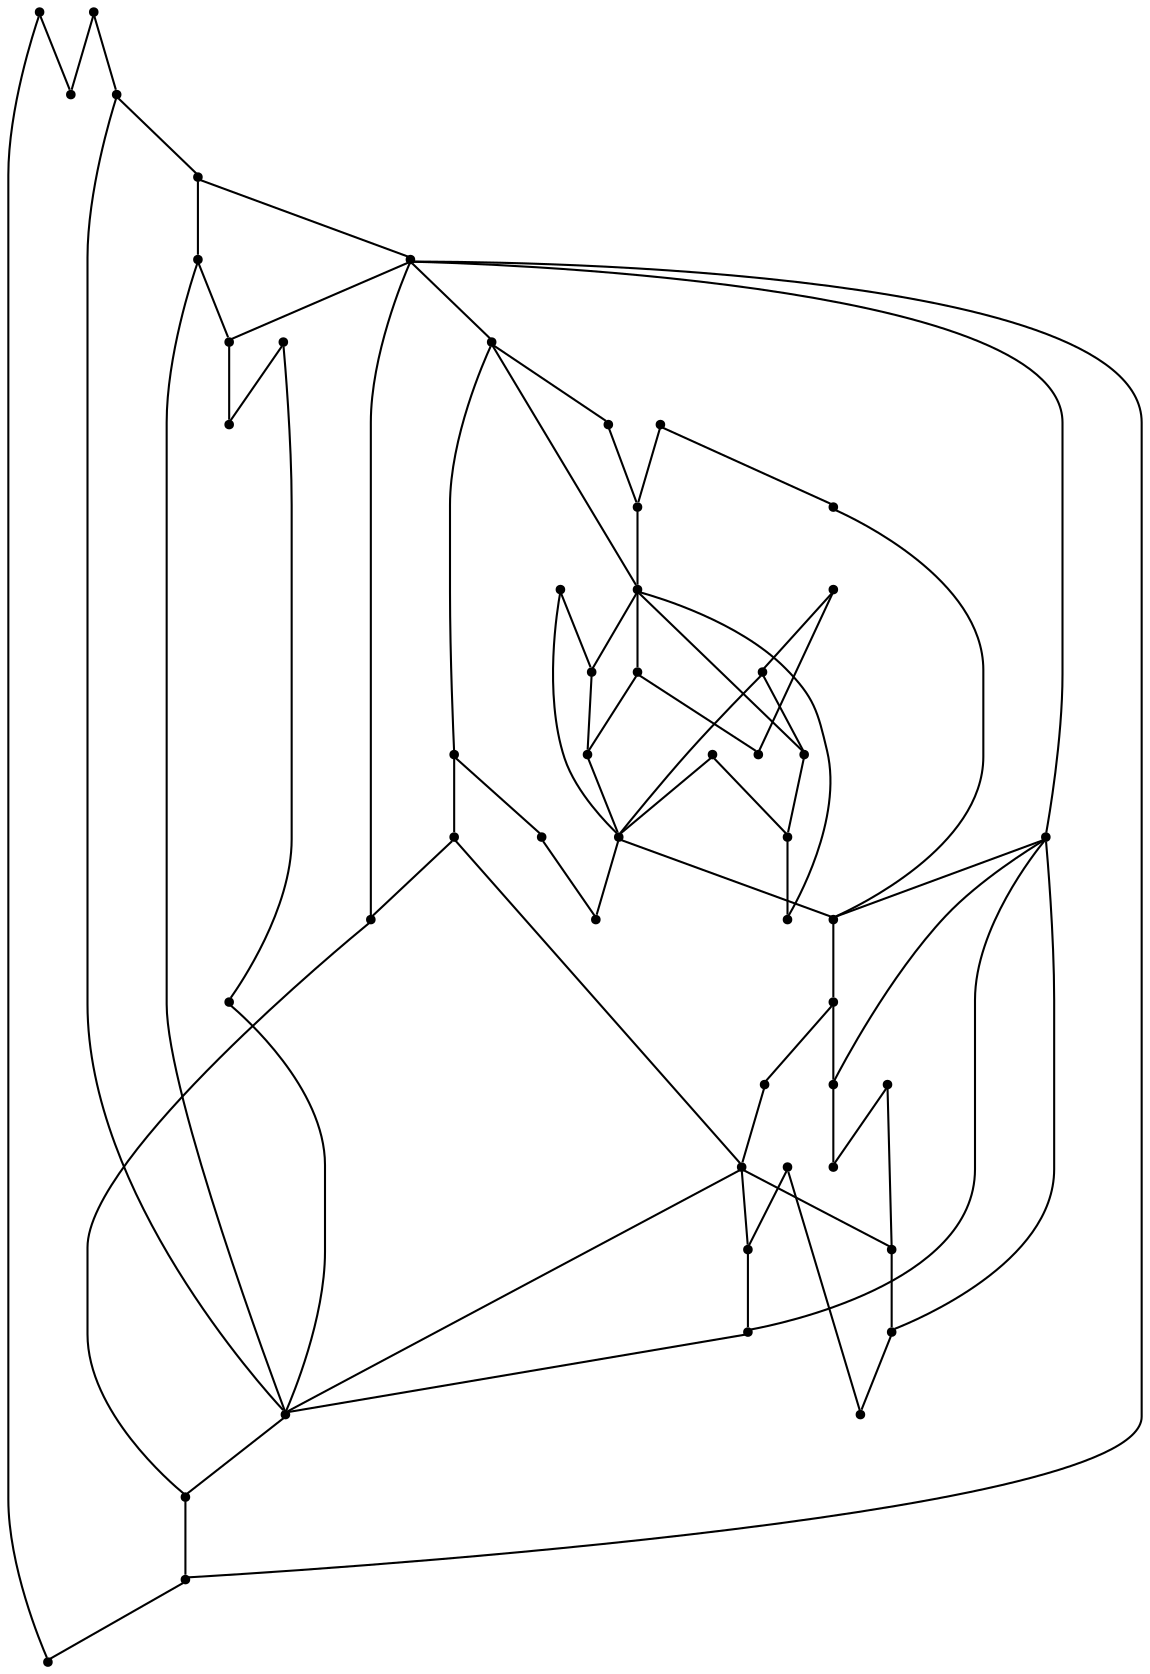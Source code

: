 graph {
  node [shape=point,comment="{\"directed\":false,\"doi\":\"10.1007/3-540-46648-7_2\",\"figure\":\"? (11)\"}"]

  v0 [pos="619.0773843307501,966.2421798029493"]
  v1 [pos="427.3034205037819,966.2421798029493"]
  v2 [pos="858.8573582933642,1398.3160262670267"]
  v3 [pos="811.1013930802161,1302.2995735489026"]
  v4 [pos="811.1013930802161,1206.2832162145191"]
  v5 [pos="715.0893887054832,1350.3078634971253"]
  v6 [pos="811.1013930802161,1110.2667952909753"]
  v7 [pos="811.1013930802162,1062.2586007264933"]
  v8 [pos="811.1013930802161,966.2421798029493"]
  v9 [pos="811.1013930802161,1158.274958060877"]
  v10 [pos="811.1013930802161,1254.2914107790011"]
  v11 [pos="763.0953749962908,966.2421798029493"]
  v12 [pos="763.0953749962908,918.2339534438872"]
  v13 [pos="763.0953749962908,1110.2667952909753"]
  v14 [pos="763.0953749962908,1158.274958060877"]
  v15 [pos="763.0953749962908,1206.2832162145191"]
  v16 [pos="763.0953749962908,1254.2914107790011"]
  v17 [pos="715.0893887054832,918.2339534438872"]
  v18 [pos="715.0893887054832,966.2421798029493"]
  v19 [pos="715.8394678350205,1061.2583750282718"]
  v20 [pos="715.0893887054832,1206.2832162145191"]
  v21 [pos="715.0893887054832,1302.2995735489026"]
  v22 [pos="667.0833706215577,1302.2995735489026"]
  v23 [pos="667.0833706215577,1110.2667952909753"]
  v24 [pos="619.0773843307501,1014.2503425728512"]
  v25 [pos="618.8273473565317,1205.5330548894979"]
  v26 [pos="619.0773843307501,1158.274958060877"]
  v27 [pos="619.3274054084096,1254.2914107790011"]
  v28 [pos="571.3214032210432,1014.2503425728512"]
  v29 [pos="571.3214032210432,966.2421798029493"]
  v30 [pos="570.8213292726064,1205.5330548894979"]
  v31 [pos="570.8213292726064,1253.2912804645198"]
  v32 [pos="571.3214032210432,1350.3078634971253"]
  v33 [pos="523.0653640594583,1110.2667952909753"]
  v34 [pos="522.8153350335193,1253.5413130431402"]
  v35 [pos="522.8153350335193,1205.5330548894979"]
  v36 [pos="283.78547994183975,870.2257270848252"]
  v37 [pos="475.30940679458956,1254.2914107790011"]
  v38 [pos="475.30940679458956,966.2421798029493"]
  v39 [pos="475.30940679458956,918.2339534438872"]
  v40 [pos="474.8093487427117,1205.5330548894979"]
  v41 [pos="427.3034205037819,1254.2914107790011"]
  v42 [pos="427.3034205037819,918.2339534438872"]
  v43 [pos="427.3034205037819,1302.2995735489026"]
  v44 [pos="379.2974024198566,966.4922123815695"]
  v45 [pos="379.2974024198566,1062.2586007264933"]
  v46 [pos="379.2974024198566,1110.2667952909753"]
  v47 [pos="379.2974024198566,1158.274958060877"]
  v48 [pos="379.2974024198566,1254.2914107790011"]
  v49 [pos="379.2974024198566,1350.3078634971253"]
  v50 [pos="331.04138710311,1254.2914107790011"]
  v51 [pos="331.04138710311,1110.2667952909753"]

  v0 -- v36 [id="-1",pos="619.0773843307501,966.2421798029493 603.075383601628,950.489491458269 591.0738631840878,937.4872886567323 571.0713503502659,927.485476798639 551.0689011026795,917.4837921188662 526.0657441638433,911.4827558753384 504.06299912250995,908.4822377535745 283.78547994183975,870.2257270848252 283.78547994183975,870.2257270848252 283.78547994183975,870.2257270848252"]
  v36 -- v2 [id="-2",pos="283.78547994183975,870.2257270848252 283.03536901918466,1350.5578960757455 283.03536901918466,1350.5578960757455 283.03536901918466,1350.5578960757455 283.03536901918466,1365.560486684565 282.0352529154289,1376.5623016788188 293.03662543609556,1388.5643741658744 304.0379979567623,1399.566189160128 315.039370477429,1398.5660588456471 331.04138710311,1398.5660588456471 858.8573582933642,1398.3160262670267 858.8573582933642,1398.3160262670267 858.8573582933642,1398.3160262670267"]
  v36 -- v42 [id="-3",pos="283.78547994183975,870.2257270848252 427.3034205037819,918.2339534438872 427.3034205037819,918.2339534438872 427.3034205037819,918.2339534438872"]
  v51 -- v46 [id="-4",pos="331.04138710311,1110.2667952909753 379.2974024198566,1110.2667952909753 379.2974024198566,1110.2667952909753 379.2974024198566,1110.2667952909753"]
  v51 -- v47 [id="-5",pos="331.04138710311,1110.2667952909753 379.2974024198566,1158.274958060877 379.2974024198566,1158.274958060877 379.2974024198566,1158.274958060877"]
  v51 -- v50 [id="-6",pos="331.04138710311,1110.2667952909753 331.04138710311,1254.2914107790011 331.04138710311,1254.2914107790011 331.04138710311,1254.2914107790011"]
  v49 -- v48 [id="-22",pos="379.2974024198566,1350.3078634971253 379.2974024198566,1254.2914107790011 379.2974024198566,1254.2914107790011 379.2974024198566,1254.2914107790011"]
  v49 -- v32 [id="-23",pos="379.2974024198566,1350.3078634971253 571.3214032210432,1350.3078634971253 571.3214032210432,1350.3078634971253 571.3214032210432,1350.3078634971253"]
  v48 -- v47 [id="-25",pos="379.2974024198566,1254.2914107790011 379.2974024198566,1158.274958060877 379.2974024198566,1158.274958060877 379.2974024198566,1158.274958060877"]
  v47 -- v30 [id="-27",pos="379.2974024198566,1158.274958060877 570.8213292726064,1205.5330548894979 570.8213292726064,1205.5330548894979 570.8213292726064,1205.5330548894979"]
  v47 -- v41 [id="-28",pos="379.2974024198566,1158.274958060877 427.3034205037819,1254.2914107790011 427.3034205037819,1254.2914107790011 427.3034205037819,1254.2914107790011"]
  v47 -- v40 [id="-29",pos="379.2974024198566,1158.274958060877 474.8093487427117,1205.5330548894979 474.8093487427117,1205.5330548894979 474.8093487427117,1205.5330548894979"]
  v47 -- v26 [id="-30",pos="379.2974024198566,1158.274958060877 619.0773843307501,1158.274958060877 619.0773843307501,1158.274958060877 619.0773843307501,1158.274958060877"]
  v46 -- v33 [id="-31",pos="379.2974024198566,1110.2667952909753 523.0653640594583,1110.2667952909753 523.0653640594583,1110.2667952909753 523.0653640594583,1110.2667952909753"]
  v46 -- v45 [id="-32",pos="379.2974024198566,1110.2667952909753 379.2974024198566,1062.2586007264933 379.2974024198566,1062.2586007264933 379.2974024198566,1062.2586007264933"]
  v45 -- v44 [id="-34",pos="379.2974024198566,1062.2586007264933 379.2974024198566,966.4922123815695 379.2974024198566,966.4922123815695 379.2974024198566,966.4922123815695"]
  v45 -- v19 [id="-35",pos="379.2974024198566,1062.2586007264933 715.8394678350205,1061.2583750282718 715.8394678350205,1061.2583750282718 715.8394678350205,1061.2583750282718"]
  v44 -- v1 [id="-37",pos="379.2974024198566,966.4922123815695 427.3034205037819,966.2421798029493 427.3034205037819,966.2421798029493 427.3034205037819,966.2421798029493"]
  v43 -- v22 [id="-46",pos="427.3034205037819,1302.2995735489026 667.0833706215577,1302.2995735489026 667.0833706215577,1302.2995735489026 667.0833706215577,1302.2995735489026"]
  v43 -- v41 [id="-47",pos="427.3034205037819,1302.2995735489026 427.3034205037819,1254.2914107790011 427.3034205037819,1254.2914107790011 427.3034205037819,1254.2914107790011"]
  v1 -- v42 [id="-49",pos="427.3034205037819,966.2421798029493 427.3034205037819,918.2339534438872 427.3034205037819,918.2339534438872 427.3034205037819,918.2339534438872"]
  v42 -- v39 [id="-51",pos="427.3034205037819,918.2339534438872 475.30940679458956,918.2339534438872 475.30940679458956,918.2339534438872 475.30940679458956,918.2339534438872"]
  v41 -- v37 [id="-52",pos="427.3034205037819,1254.2914107790011 475.30940679458956,1254.2914107790011 475.30940679458956,1254.2914107790011 475.30940679458956,1254.2914107790011"]
  v37 -- v22 [id="-60",pos="475.30940679458956,1254.2914107790011 667.0833706215577,1302.2995735489026 667.0833706215577,1302.2995735489026 667.0833706215577,1302.2995735489026"]
  v40 -- v35 [id="-62",pos="474.8093487427117,1205.5330548894979 522.8153350335193,1205.5330548894979 522.8153350335193,1205.5330548894979 522.8153350335193,1205.5330548894979"]
  v40 -- v37 [id="-63",pos="474.8093487427117,1205.5330548894979 475.30940679458956,1254.2914107790011 475.30940679458956,1254.2914107790011 475.30940679458956,1254.2914107790011"]
  v7 -- v1 [id="-64",pos="811.1013930802162,1062.2586007264933 475.0593777686506,1023.5019295167631 475.0593777686506,1023.5019295167631 475.0593777686506,1023.5019295167631 459.05739293608735,1020.5014113949992 447.0558725185471,1016.5007629587542 437.0546161016362,1004.4986904716986 427.053391477843,992.4966179846429 427.053391477843,982.4949333048701 427.3034205037819,966.2421798029493"]
  v38 -- v29 [id="-65",pos="475.30940679458956,966.2421798029493 571.3214032210432,966.2421798029493 571.3214032210432,966.2421798029493 571.3214032210432,966.2421798029493"]
  v36 -- v44 [id="-67",pos="283.78547994183975,870.2257270848252 379.2974024198566,966.4922123815695 379.2974024198566,966.4922123815695 379.2974024198566,966.4922123815695"]
  v34 -- v35 [id="-73",pos="522.8153350335193,1253.5413130431402 522.8153350335193,1205.5330548894979 522.8153350335193,1205.5330548894979 522.8153350335193,1205.5330548894979"]
  v34 -- v31 [id="-74",pos="522.8153350335193,1253.5413130431402 570.8213292726064,1253.2912804645198 570.8213292726064,1253.2912804645198 570.8213292726064,1253.2912804645198"]
  v33 -- v23 [id="-76",pos="523.0653640594583,1110.2667952909753 667.0833706215577,1110.2667952909753 667.0833706215577,1110.2667952909753 667.0833706215577,1110.2667952909753"]
  v32 -- v5 [id="-87",pos="571.3214032210432,1350.3078634971253 715.0893887054832,1350.3078634971253 715.0893887054832,1350.3078634971253 715.0893887054832,1350.3078634971253"]
  v31 -- v30 [id="-88",pos="570.8213292726064,1253.2912804645198 570.8213292726064,1205.5330548894979 570.8213292726064,1205.5330548894979 570.8213292726064,1205.5330548894979"]
  v31 -- v22 [id="-89",pos="570.8213292726064,1253.2912804645198 667.0833706215577,1302.2995735489026 667.0833706215577,1302.2995735489026 667.0833706215577,1302.2995735489026"]
  v30 -- v25 [id="-91",pos="570.8213292726064,1205.5330548894979 618.8273473565317,1205.5330548894979 618.8273473565317,1205.5330548894979 618.8273473565317,1205.5330548894979"]
  v28 -- v24 [id="-92",pos="571.3214032210432,1014.2503425728512 619.0773843307501,1014.2503425728512 619.0773843307501,1014.2503425728512 619.0773843307501,1014.2503425728512"]
  v28 -- v29 [id="-93",pos="571.3214032210432,1014.2503425728512 571.3214032210432,966.2421798029493 571.3214032210432,966.2421798029493 571.3214032210432,966.2421798029493"]
  v27 -- v22 [id="-106",pos="619.3274054084096,1254.2914107790011 667.0833706215577,1302.2995735489026 667.0833706215577,1302.2995735489026 667.0833706215577,1302.2995735489026"]
  v27 -- v25 [id="-107",pos="619.3274054084096,1254.2914107790011 618.8273473565317,1205.5330548894979 618.8273473565317,1205.5330548894979 618.8273473565317,1205.5330548894979"]
  v25 -- v26 [id="-109",pos="618.8273473565317,1205.5330548894979 619.0773843307501,1158.274958060877 619.0773843307501,1158.274958060877 619.0773843307501,1158.274958060877"]
  v24 -- v0 [id="-111",pos="619.0773843307501,1014.2503425728512 619.0773843307501,966.2421798029493 619.0773843307501,966.2421798029493 619.0773843307501,966.2421798029493"]
  v24 -- v7 [id="-112",pos="619.0773843307501,1014.2503425728512 811.1013930802162,1062.2586007264933 811.1013930802162,1062.2586007264933 811.1013930802162,1062.2586007264933"]
  v0 -- v18 [id="-114",pos="619.0773843307501,966.2421798029493 715.0893887054832,966.2421798029493 715.0893887054832,966.2421798029493 715.0893887054832,966.2421798029493"]
  v22 -- v5 [id="-126",pos="667.0833706215577,1302.2995735489026 715.0893887054832,1350.3078634971253 715.0893887054832,1350.3078634971253 715.0893887054832,1350.3078634971253"]
  v22 -- v23 [id="-127",pos="667.0833706215577,1302.2995735489026 667.0833706215577,1110.2667952909753 667.0833706215577,1110.2667952909753 667.0833706215577,1110.2667952909753"]
  v5 -- v21 [id="-143",pos="715.0893887054832,1350.3078634971253 715.0893887054832,1302.2995735489026 715.0893887054832,1302.2995735489026 715.0893887054832,1302.2995735489026"]
  v21 -- v3 [id="-145",pos="715.0893887054832,1302.2995735489026 811.1013930802161,1302.2995735489026 811.1013930802161,1302.2995735489026 811.1013930802161,1302.2995735489026"]
  v21 -- v20 [id="-146",pos="715.0893887054832,1302.2995735489026 715.0893887054832,1206.2832162145191 715.0893887054832,1206.2832162145191 715.0893887054832,1206.2832162145191"]
  v20 -- v19 [id="-148",pos="715.0893887054832,1206.2832162145191 715.8394678350205,1061.2583750282718 715.8394678350205,1061.2583750282718 715.8394678350205,1061.2583750282718"]
  v19 -- v13 [id="-150",pos="715.8394678350205,1061.2583750282718 763.0953749962908,1110.2667952909753 763.0953749962908,1110.2667952909753 763.0953749962908,1110.2667952909753"]
  v19 -- v15 [id="-151",pos="715.8394678350205,1061.2583750282718 763.0953749962908,1206.2832162145191 763.0953749962908,1206.2832162145191 763.0953749962908,1206.2832162145191"]
  v19 -- v7 [id="-152",pos="715.8394678350205,1061.2583750282718 811.1013930802162,1062.2586007264933 811.1013930802162,1062.2586007264933 811.1013930802162,1062.2586007264933"]
  v18 -- v7 [id="-153",pos="715.0893887054832,966.2421798029493 811.1013930802162,1062.2586007264933 811.1013930802162,1062.2586007264933 811.1013930802162,1062.2586007264933"]
  v18 -- v17 [id="-154",pos="715.0893887054832,966.2421798029493 715.0893887054832,918.2339534438872 715.0893887054832,918.2339534438872 715.0893887054832,918.2339534438872"]
  v17 -- v12 [id="-156",pos="715.0893887054832,918.2339534438872 763.0953749962908,918.2339534438872 763.0953749962908,918.2339534438872 763.0953749962908,918.2339534438872"]
  v16 -- v15 [id="-165",pos="763.0953749962908,1254.2914107790011 763.0953749962908,1206.2832162145191 763.0953749962908,1206.2832162145191 763.0953749962908,1206.2832162145191"]
  v16 -- v10 [id="-166",pos="763.0953749962908,1254.2914107790011 811.1013930802161,1254.2914107790011 811.1013930802161,1254.2914107790011 811.1013930802161,1254.2914107790011"]
  v15 -- v4 [id="-168",pos="763.0953749962908,1206.2832162145191 811.1013930802161,1206.2832162145191 811.1013930802161,1206.2832162145191 811.1013930802161,1206.2832162145191"]
  v14 -- v9 [id="-170",pos="763.0953749962908,1158.274958060877 811.1013930802161,1158.274958060877 811.1013930802161,1158.274958060877 811.1013930802161,1158.274958060877"]
  v14 -- v13 [id="-171",pos="763.0953749962908,1158.274958060877 763.0953749962908,1110.2667952909753 763.0953749962908,1110.2667952909753 763.0953749962908,1110.2667952909753"]
  v13 -- v6 [id="-173",pos="763.0953749962908,1110.2667952909753 811.1013930802161,1110.2667952909753 811.1013930802161,1110.2667952909753 811.1013930802161,1110.2667952909753"]
  v11 -- v12 [id="-174",pos="763.0953749962908,966.2421798029493 763.0953749962908,918.2339534438872 763.0953749962908,918.2339534438872 763.0953749962908,918.2339534438872"]
  v11 -- v8 [id="-175",pos="763.0953749962908,966.2421798029493 811.1013930802161,966.2421798029493 811.1013930802161,966.2421798029493 811.1013930802161,966.2421798029493"]
  v3 -- v10 [id="-200",pos="811.1013930802161,1302.2995735489026 811.1013930802161,1254.2914107790011 811.1013930802161,1254.2914107790011 811.1013930802161,1254.2914107790011"]
  v4 -- v9 [id="-202",pos="811.1013930802161,1206.2832162145191 811.1013930802161,1158.274958060877 811.1013930802161,1158.274958060877 811.1013930802161,1158.274958060877"]
  v6 -- v7 [id="-204",pos="811.1013930802161,1110.2667952909753 811.1013930802162,1062.2586007264933 811.1013930802162,1062.2586007264933 811.1013930802162,1062.2586007264933"]
  v8 -- v7 [id="-207",pos="811.1013930802161,966.2421798029493 811.1013930802162,1062.2586007264933 811.1013930802162,1062.2586007264933 811.1013930802162,1062.2586007264933"]
  v2 -- v6 [id="-218",pos="858.8573582933642,1398.3160262670267 811.1013930802161,1110.2667952909753 811.1013930802161,1110.2667952909753 811.1013930802161,1110.2667952909753"]
  v2 -- v5 [id="-219",pos="858.8573582933642,1398.3160262670267 715.0893887054832,1350.3078634971253 715.0893887054832,1350.3078634971253 715.0893887054832,1350.3078634971253"]
  v2 -- v4 [id="-220",pos="858.8573582933642,1398.3160262670267 811.1013930802161,1206.2832162145191 811.1013930802161,1206.2832162145191 811.1013930802161,1206.2832162145191"]
  v2 -- v3 [id="-222",pos="858.8573582933642,1398.3160262670267 811.1013930802161,1302.2995735489026 811.1013930802161,1302.2995735489026 811.1013930802161,1302.2995735489026"]
  v36 -- v17 [id="-224",pos="283.78547994183975,870.2257270848252 715.0893887054832,918.2339534438872 715.0893887054832,918.2339534438872 715.0893887054832,918.2339534438872"]
  v50 -- v48 [id="-225",pos="331.04138710311,1254.2914107790011 379.2974024198566,1254.2914107790011 379.2974024198566,1254.2914107790011 379.2974024198566,1254.2914107790011"]
  v38 -- v39 [id="-227",pos="475.30940679458956,966.2421798029493 475.30940679458956,918.2339534438872 475.30940679458956,918.2339534438872 475.30940679458956,918.2339534438872"]
  v36 -- v51 [id="-228",pos="283.78547994183975,870.2257270848252 331.04138710311,1110.2667952909753 331.04138710311,1110.2667952909753 331.04138710311,1110.2667952909753"]
}